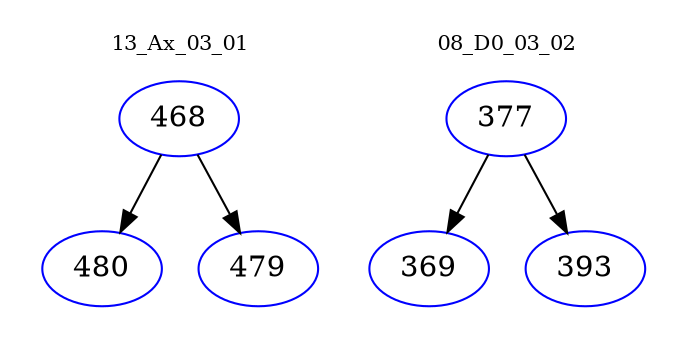 digraph{
subgraph cluster_0 {
color = white
label = "13_Ax_03_01";
fontsize=10;
T0_468 [label="468", color="blue"]
T0_468 -> T0_480 [color="black"]
T0_480 [label="480", color="blue"]
T0_468 -> T0_479 [color="black"]
T0_479 [label="479", color="blue"]
}
subgraph cluster_1 {
color = white
label = "08_D0_03_02";
fontsize=10;
T1_377 [label="377", color="blue"]
T1_377 -> T1_369 [color="black"]
T1_369 [label="369", color="blue"]
T1_377 -> T1_393 [color="black"]
T1_393 [label="393", color="blue"]
}
}
